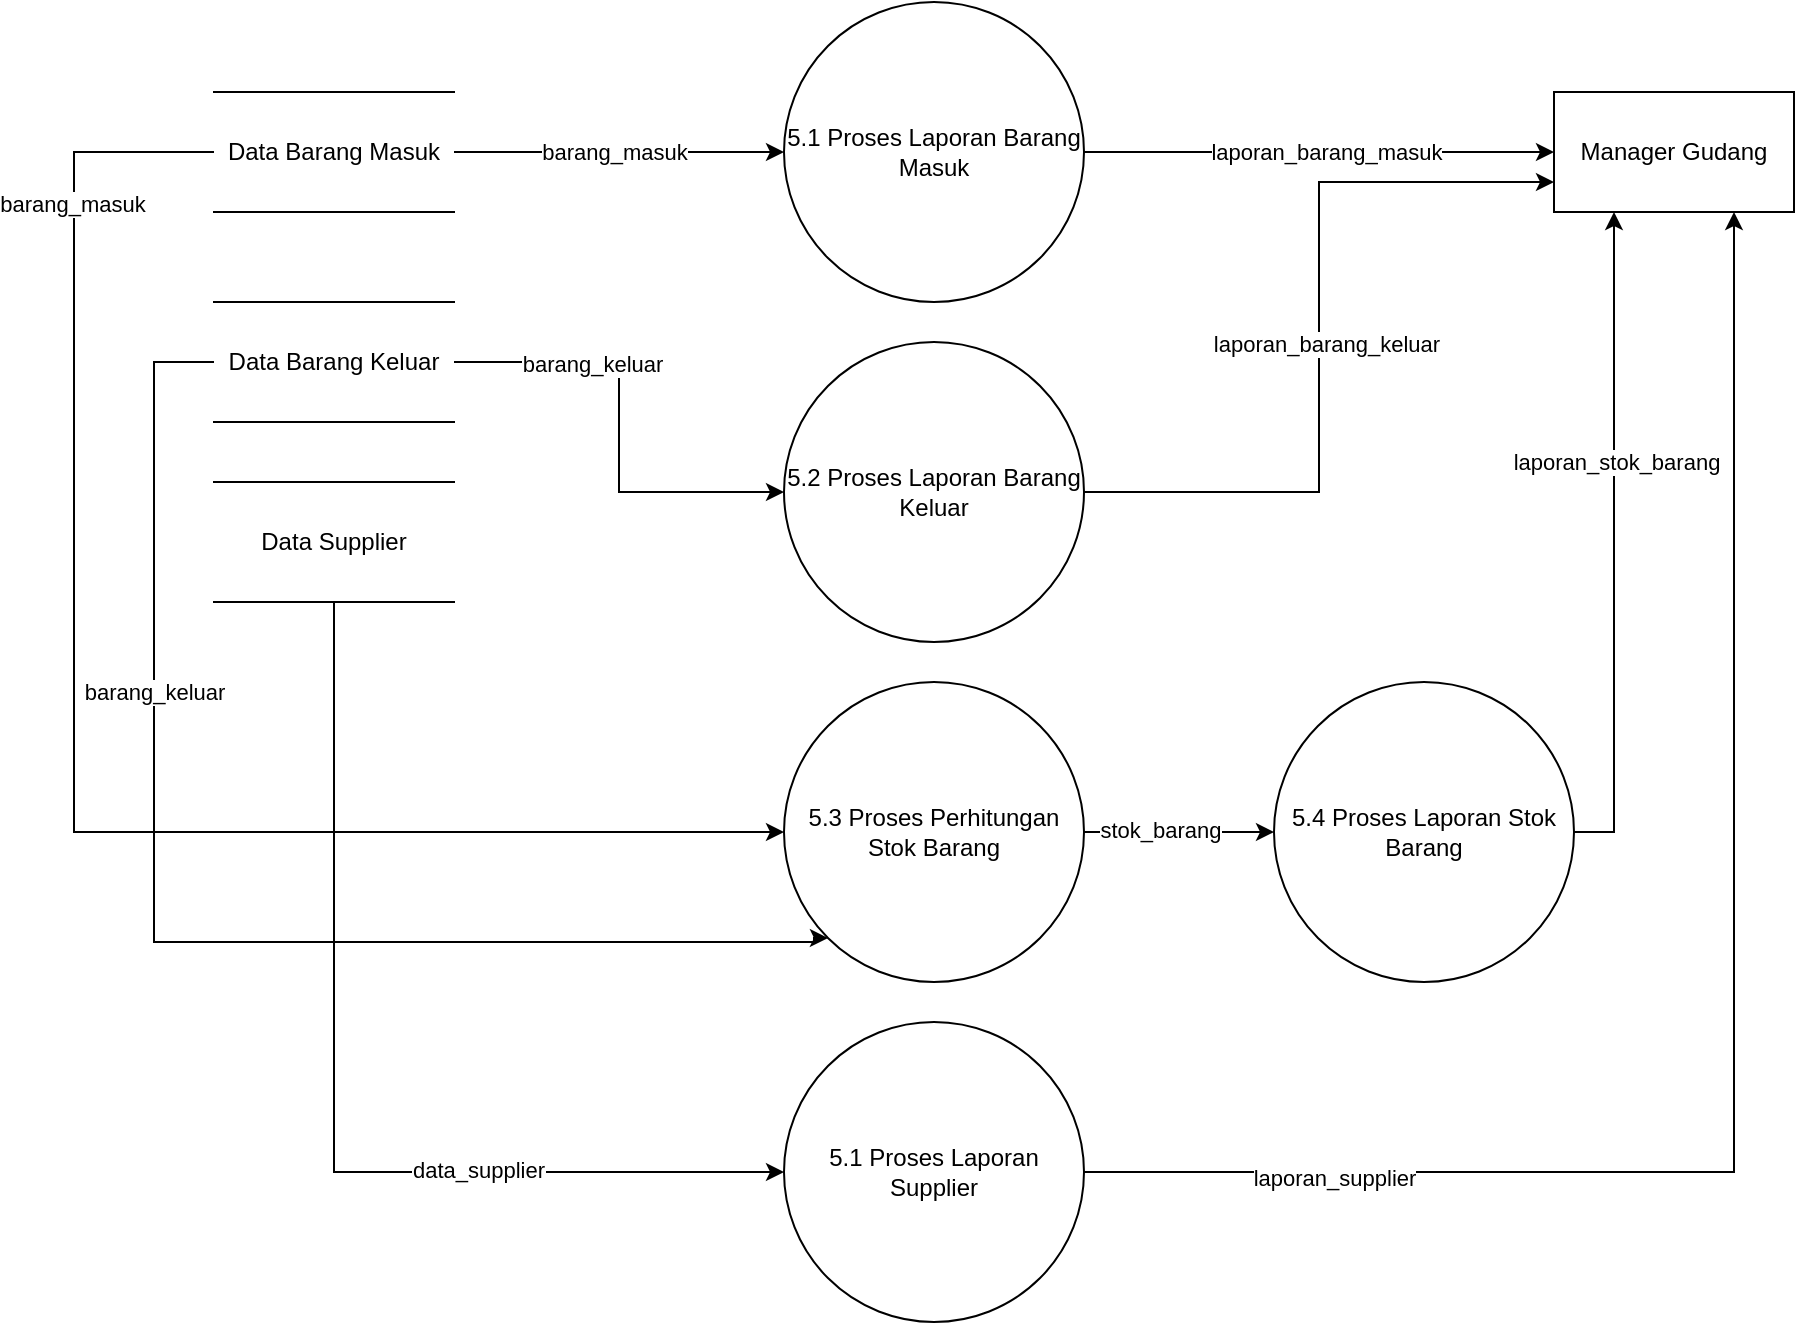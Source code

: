 <mxfile version="21.6.3" type="github">
  <diagram name="Page-1" id="Q4WIOze9odMph-b-LJnT">
    <mxGraphModel dx="1434" dy="774" grid="1" gridSize="10" guides="1" tooltips="1" connect="1" arrows="1" fold="1" page="1" pageScale="1" pageWidth="1100" pageHeight="850" math="0" shadow="0">
      <root>
        <mxCell id="0" />
        <mxCell id="1" parent="0" />
        <mxCell id="dGkEVyGCA5SKuF6fMYLg-1" style="edgeStyle=orthogonalEdgeStyle;rounded=0;orthogonalLoop=1;jettySize=auto;html=1;exitX=1;exitY=0.5;exitDx=0;exitDy=0;entryX=0;entryY=0.5;entryDx=0;entryDy=0;" edge="1" parent="1" source="dGkEVyGCA5SKuF6fMYLg-3" target="dGkEVyGCA5SKuF6fMYLg-8">
          <mxGeometry relative="1" as="geometry" />
        </mxCell>
        <mxCell id="dGkEVyGCA5SKuF6fMYLg-2" value="&lt;div&gt;barang_masuk&lt;/div&gt;" style="edgeLabel;html=1;align=center;verticalAlign=middle;resizable=0;points=[];" vertex="1" connectable="0" parent="dGkEVyGCA5SKuF6fMYLg-1">
          <mxGeometry x="0.369" y="-1" relative="1" as="geometry">
            <mxPoint x="-33" y="-1" as="offset" />
          </mxGeometry>
        </mxCell>
        <mxCell id="dGkEVyGCA5SKuF6fMYLg-21" style="edgeStyle=orthogonalEdgeStyle;rounded=0;orthogonalLoop=1;jettySize=auto;html=1;exitX=0;exitY=0.5;exitDx=0;exitDy=0;entryX=0;entryY=0.5;entryDx=0;entryDy=0;" edge="1" parent="1" source="dGkEVyGCA5SKuF6fMYLg-3" target="dGkEVyGCA5SKuF6fMYLg-17">
          <mxGeometry relative="1" as="geometry">
            <Array as="points">
              <mxPoint x="120" y="305" />
              <mxPoint x="120" y="645" />
            </Array>
          </mxGeometry>
        </mxCell>
        <mxCell id="dGkEVyGCA5SKuF6fMYLg-24" value="barang_masuk" style="edgeLabel;html=1;align=center;verticalAlign=middle;resizable=0;points=[];" vertex="1" connectable="0" parent="dGkEVyGCA5SKuF6fMYLg-21">
          <mxGeometry x="-0.75" y="-1" relative="1" as="geometry">
            <mxPoint as="offset" />
          </mxGeometry>
        </mxCell>
        <mxCell id="dGkEVyGCA5SKuF6fMYLg-3" value="Data Barang Masuk" style="shape=partialRectangle;whiteSpace=wrap;html=1;left=0;right=0;fillColor=none;" vertex="1" parent="1">
          <mxGeometry x="190" y="275" width="120" height="60" as="geometry" />
        </mxCell>
        <mxCell id="dGkEVyGCA5SKuF6fMYLg-13" style="edgeStyle=orthogonalEdgeStyle;rounded=0;orthogonalLoop=1;jettySize=auto;html=1;exitX=1;exitY=0.5;exitDx=0;exitDy=0;entryX=0;entryY=0.5;entryDx=0;entryDy=0;" edge="1" parent="1" source="dGkEVyGCA5SKuF6fMYLg-8" target="dGkEVyGCA5SKuF6fMYLg-9">
          <mxGeometry relative="1" as="geometry" />
        </mxCell>
        <mxCell id="dGkEVyGCA5SKuF6fMYLg-14" value="laporan_barang_masuk" style="edgeLabel;html=1;align=center;verticalAlign=middle;resizable=0;points=[];" vertex="1" connectable="0" parent="dGkEVyGCA5SKuF6fMYLg-13">
          <mxGeometry x="0.03" relative="1" as="geometry">
            <mxPoint as="offset" />
          </mxGeometry>
        </mxCell>
        <mxCell id="dGkEVyGCA5SKuF6fMYLg-8" value="5.1 Proses Laporan Barang Masuk" style="ellipse;whiteSpace=wrap;html=1;aspect=fixed;" vertex="1" parent="1">
          <mxGeometry x="475" y="230" width="150" height="150" as="geometry" />
        </mxCell>
        <mxCell id="dGkEVyGCA5SKuF6fMYLg-9" value="Manager Gudang" style="rounded=0;whiteSpace=wrap;html=1;" vertex="1" parent="1">
          <mxGeometry x="860" y="275" width="120" height="60" as="geometry" />
        </mxCell>
        <mxCell id="dGkEVyGCA5SKuF6fMYLg-26" style="edgeStyle=orthogonalEdgeStyle;rounded=0;orthogonalLoop=1;jettySize=auto;html=1;exitX=0.5;exitY=1;exitDx=0;exitDy=0;entryX=0;entryY=0.5;entryDx=0;entryDy=0;" edge="1" parent="1" source="dGkEVyGCA5SKuF6fMYLg-12" target="dGkEVyGCA5SKuF6fMYLg-18">
          <mxGeometry relative="1" as="geometry" />
        </mxCell>
        <mxCell id="dGkEVyGCA5SKuF6fMYLg-27" value="data_supplier" style="edgeLabel;html=1;align=center;verticalAlign=middle;resizable=0;points=[];" vertex="1" connectable="0" parent="dGkEVyGCA5SKuF6fMYLg-26">
          <mxGeometry x="0.4" y="1" relative="1" as="geometry">
            <mxPoint as="offset" />
          </mxGeometry>
        </mxCell>
        <mxCell id="dGkEVyGCA5SKuF6fMYLg-12" value="Data Supplier" style="shape=partialRectangle;whiteSpace=wrap;html=1;left=0;right=0;fillColor=none;" vertex="1" parent="1">
          <mxGeometry x="190" y="470" width="120" height="60" as="geometry" />
        </mxCell>
        <mxCell id="dGkEVyGCA5SKuF6fMYLg-20" style="edgeStyle=orthogonalEdgeStyle;rounded=0;orthogonalLoop=1;jettySize=auto;html=1;exitX=1;exitY=0.5;exitDx=0;exitDy=0;entryX=0;entryY=0.5;entryDx=0;entryDy=0;" edge="1" parent="1" source="dGkEVyGCA5SKuF6fMYLg-15" target="dGkEVyGCA5SKuF6fMYLg-16">
          <mxGeometry relative="1" as="geometry" />
        </mxCell>
        <mxCell id="dGkEVyGCA5SKuF6fMYLg-23" value="barang_keluar" style="edgeLabel;html=1;align=center;verticalAlign=middle;resizable=0;points=[];" vertex="1" connectable="0" parent="dGkEVyGCA5SKuF6fMYLg-20">
          <mxGeometry x="-0.4" y="-1" relative="1" as="geometry">
            <mxPoint as="offset" />
          </mxGeometry>
        </mxCell>
        <mxCell id="dGkEVyGCA5SKuF6fMYLg-22" style="edgeStyle=orthogonalEdgeStyle;rounded=0;orthogonalLoop=1;jettySize=auto;html=1;exitX=0;exitY=0.5;exitDx=0;exitDy=0;entryX=0;entryY=1;entryDx=0;entryDy=0;" edge="1" parent="1" source="dGkEVyGCA5SKuF6fMYLg-15" target="dGkEVyGCA5SKuF6fMYLg-17">
          <mxGeometry relative="1" as="geometry">
            <Array as="points">
              <mxPoint x="160" y="410" />
              <mxPoint x="160" y="700" />
              <mxPoint x="490" y="700" />
              <mxPoint x="490" y="698" />
            </Array>
          </mxGeometry>
        </mxCell>
        <mxCell id="dGkEVyGCA5SKuF6fMYLg-25" value="barang_keluar" style="edgeLabel;html=1;align=center;verticalAlign=middle;resizable=0;points=[];" vertex="1" connectable="0" parent="dGkEVyGCA5SKuF6fMYLg-22">
          <mxGeometry x="-0.408" relative="1" as="geometry">
            <mxPoint as="offset" />
          </mxGeometry>
        </mxCell>
        <mxCell id="dGkEVyGCA5SKuF6fMYLg-15" value="Data Barang Keluar" style="shape=partialRectangle;whiteSpace=wrap;html=1;left=0;right=0;fillColor=none;" vertex="1" parent="1">
          <mxGeometry x="190" y="380" width="120" height="60" as="geometry" />
        </mxCell>
        <mxCell id="dGkEVyGCA5SKuF6fMYLg-28" style="edgeStyle=orthogonalEdgeStyle;rounded=0;orthogonalLoop=1;jettySize=auto;html=1;exitX=1;exitY=0.5;exitDx=0;exitDy=0;entryX=0;entryY=0.75;entryDx=0;entryDy=0;" edge="1" parent="1" source="dGkEVyGCA5SKuF6fMYLg-16" target="dGkEVyGCA5SKuF6fMYLg-9">
          <mxGeometry relative="1" as="geometry" />
        </mxCell>
        <mxCell id="dGkEVyGCA5SKuF6fMYLg-29" value="laporan_barang_keluar" style="edgeLabel;html=1;align=center;verticalAlign=middle;resizable=0;points=[];" vertex="1" connectable="0" parent="dGkEVyGCA5SKuF6fMYLg-28">
          <mxGeometry x="-0.013" y="-2" relative="1" as="geometry">
            <mxPoint x="1" y="1" as="offset" />
          </mxGeometry>
        </mxCell>
        <mxCell id="dGkEVyGCA5SKuF6fMYLg-16" value="5.2 Proses Laporan Barang Keluar" style="ellipse;whiteSpace=wrap;html=1;aspect=fixed;" vertex="1" parent="1">
          <mxGeometry x="475" y="400" width="150" height="150" as="geometry" />
        </mxCell>
        <mxCell id="dGkEVyGCA5SKuF6fMYLg-35" style="edgeStyle=orthogonalEdgeStyle;rounded=0;orthogonalLoop=1;jettySize=auto;html=1;exitX=1;exitY=0.5;exitDx=0;exitDy=0;entryX=0;entryY=0.5;entryDx=0;entryDy=0;" edge="1" parent="1" source="dGkEVyGCA5SKuF6fMYLg-17" target="dGkEVyGCA5SKuF6fMYLg-34">
          <mxGeometry relative="1" as="geometry" />
        </mxCell>
        <mxCell id="dGkEVyGCA5SKuF6fMYLg-36" value="stok_barang" style="edgeLabel;html=1;align=center;verticalAlign=middle;resizable=0;points=[];" vertex="1" connectable="0" parent="dGkEVyGCA5SKuF6fMYLg-35">
          <mxGeometry x="-0.2" y="1" relative="1" as="geometry">
            <mxPoint as="offset" />
          </mxGeometry>
        </mxCell>
        <mxCell id="dGkEVyGCA5SKuF6fMYLg-17" value="5.3 Proses Perhitungan Stok Barang" style="ellipse;whiteSpace=wrap;html=1;aspect=fixed;" vertex="1" parent="1">
          <mxGeometry x="475" y="570" width="150" height="150" as="geometry" />
        </mxCell>
        <mxCell id="dGkEVyGCA5SKuF6fMYLg-31" style="edgeStyle=orthogonalEdgeStyle;rounded=0;orthogonalLoop=1;jettySize=auto;html=1;exitX=1;exitY=0.5;exitDx=0;exitDy=0;entryX=0.75;entryY=1;entryDx=0;entryDy=0;" edge="1" parent="1" source="dGkEVyGCA5SKuF6fMYLg-18" target="dGkEVyGCA5SKuF6fMYLg-9">
          <mxGeometry relative="1" as="geometry" />
        </mxCell>
        <mxCell id="dGkEVyGCA5SKuF6fMYLg-32" value="laporan_supplier" style="edgeLabel;html=1;align=center;verticalAlign=middle;resizable=0;points=[];" vertex="1" connectable="0" parent="dGkEVyGCA5SKuF6fMYLg-31">
          <mxGeometry x="-0.69" y="-3" relative="1" as="geometry">
            <mxPoint as="offset" />
          </mxGeometry>
        </mxCell>
        <mxCell id="dGkEVyGCA5SKuF6fMYLg-18" value="5.1 Proses Laporan Supplier" style="ellipse;whiteSpace=wrap;html=1;aspect=fixed;" vertex="1" parent="1">
          <mxGeometry x="475" y="740" width="150" height="150" as="geometry" />
        </mxCell>
        <mxCell id="dGkEVyGCA5SKuF6fMYLg-37" style="edgeStyle=orthogonalEdgeStyle;rounded=0;orthogonalLoop=1;jettySize=auto;html=1;exitX=1;exitY=0.5;exitDx=0;exitDy=0;entryX=0.25;entryY=1;entryDx=0;entryDy=0;" edge="1" parent="1" source="dGkEVyGCA5SKuF6fMYLg-34" target="dGkEVyGCA5SKuF6fMYLg-9">
          <mxGeometry relative="1" as="geometry" />
        </mxCell>
        <mxCell id="dGkEVyGCA5SKuF6fMYLg-38" value="laporan_stok_barang" style="edgeLabel;html=1;align=center;verticalAlign=middle;resizable=0;points=[];" vertex="1" connectable="0" parent="dGkEVyGCA5SKuF6fMYLg-37">
          <mxGeometry x="0.242" y="-1" relative="1" as="geometry">
            <mxPoint as="offset" />
          </mxGeometry>
        </mxCell>
        <mxCell id="dGkEVyGCA5SKuF6fMYLg-34" value="5.4 Proses Laporan Stok Barang" style="ellipse;whiteSpace=wrap;html=1;aspect=fixed;" vertex="1" parent="1">
          <mxGeometry x="720" y="570" width="150" height="150" as="geometry" />
        </mxCell>
      </root>
    </mxGraphModel>
  </diagram>
</mxfile>
